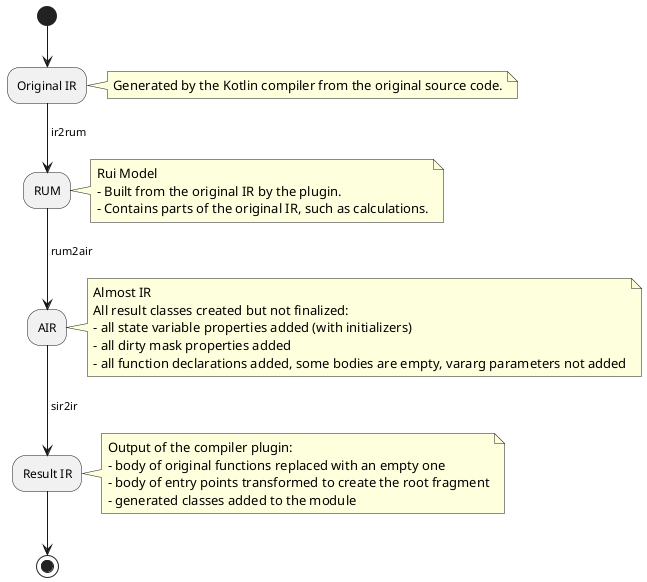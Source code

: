 @startuml
(*) --> "Original IR"
note right: Generated by the Kotlin compiler from the original source code.
--> [ ir2rum] RUM
note right
Rui Model
- Built from the original IR by the plugin.
- Contains parts of the original IR, such as calculations.
end note
--> [ rum2air] "AIR"
note right
Almost IR
All result classes created but not finalized:
- all state variable properties added (with initializers)
- all dirty mask properties added
- all function declarations added, some bodies are empty, vararg parameters not added
end note
--> [ sir2ir] "Result IR"
note right
Output of the compiler plugin:
- body of original functions replaced with an empty one
- body of entry points transformed to create the root fragment
- generated classes added to the module
end note
--> (*)
@enduml